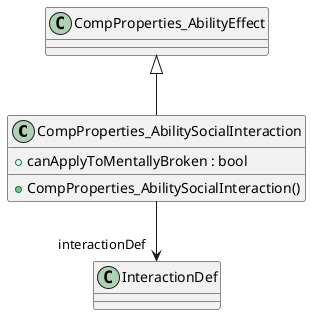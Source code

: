 @startuml
class CompProperties_AbilitySocialInteraction {
    + canApplyToMentallyBroken : bool
    + CompProperties_AbilitySocialInteraction()
}
CompProperties_AbilityEffect <|-- CompProperties_AbilitySocialInteraction
CompProperties_AbilitySocialInteraction --> "interactionDef" InteractionDef
@enduml
